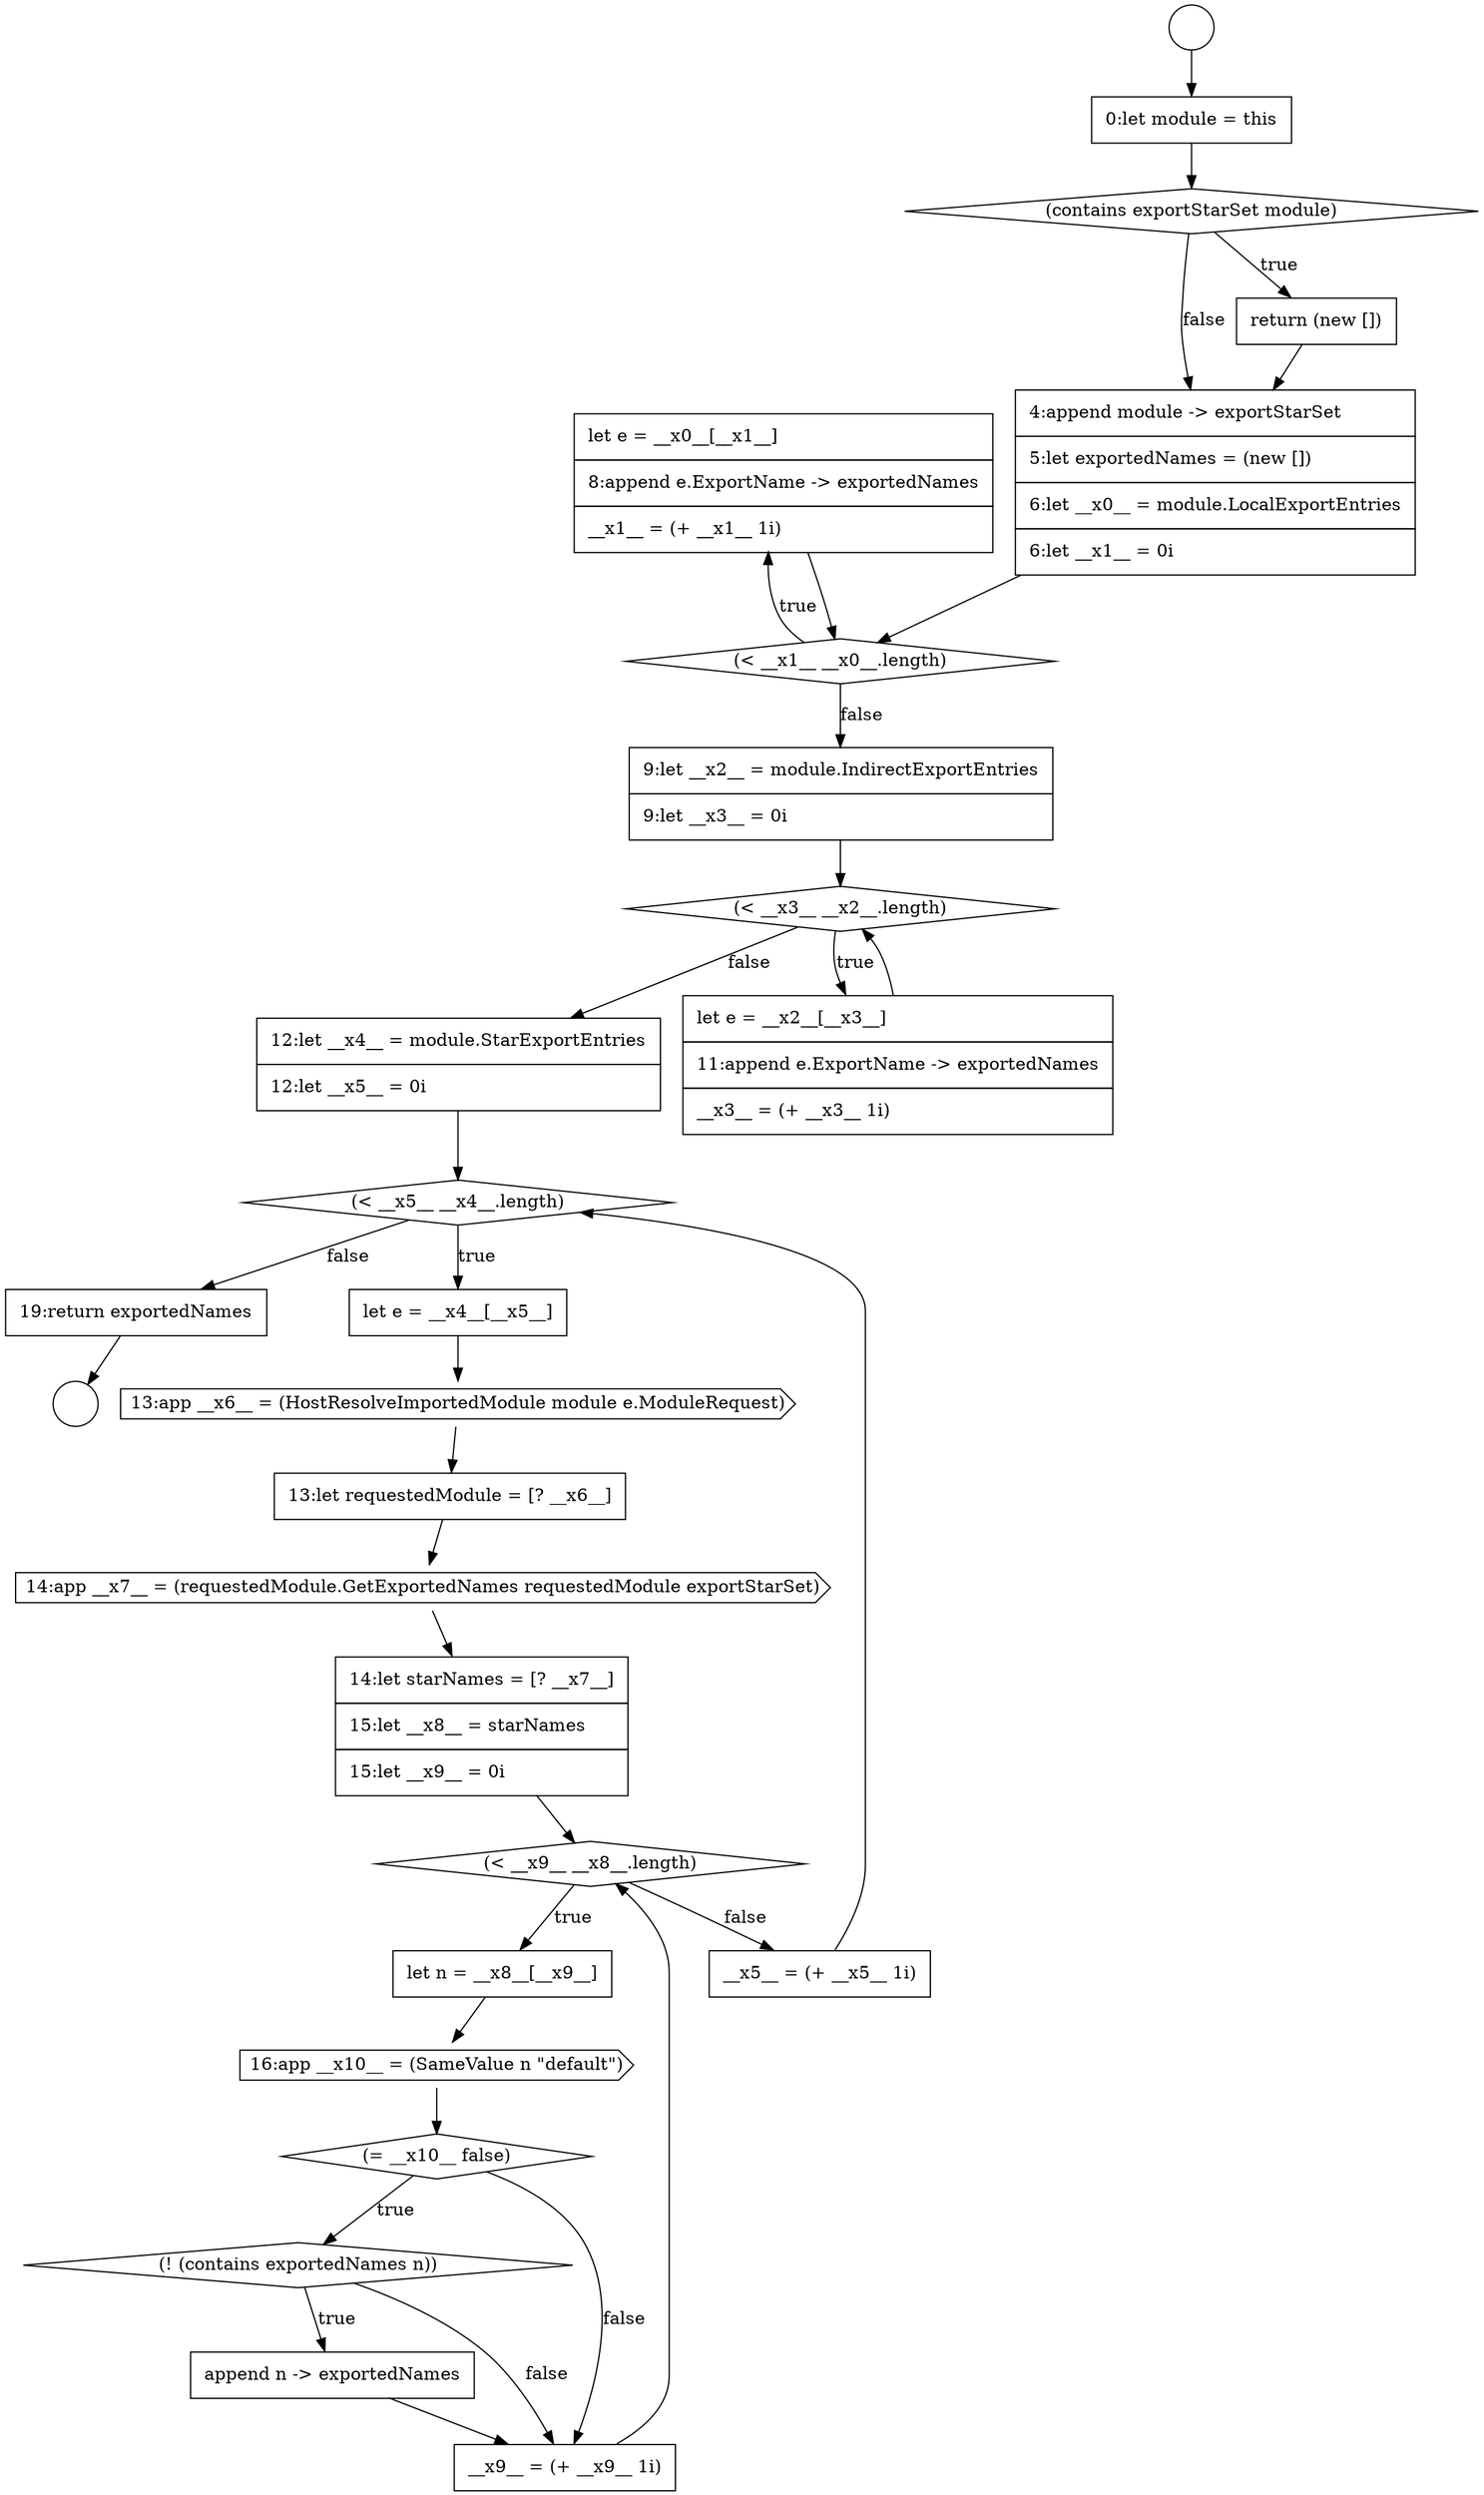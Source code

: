 digraph {
  node10331 [shape=none, margin=0, label=<<font color="black">
    <table border="0" cellborder="1" cellspacing="0" cellpadding="10">
      <tr><td align="left">let e = __x0__[__x1__]</td></tr>
      <tr><td align="left">8:append e.ExportName -&gt; exportedNames</td></tr>
      <tr><td align="left">__x1__ = (+ __x1__ 1i)</td></tr>
    </table>
  </font>> color="black" fillcolor="white" style=filled]
  node10336 [shape=diamond, label=<<font color="black">(&lt; __x5__ __x4__.length)</font>> color="black" fillcolor="white" style=filled]
  node10324 [shape=circle label=" " color="black" fillcolor="white" style=filled]
  node10350 [shape=none, margin=0, label=<<font color="black">
    <table border="0" cellborder="1" cellspacing="0" cellpadding="10">
      <tr><td align="left">19:return exportedNames</td></tr>
    </table>
  </font>> color="black" fillcolor="white" style=filled]
  node10345 [shape=diamond, label=<<font color="black">(= __x10__ false)</font>> color="black" fillcolor="white" style=filled]
  node10330 [shape=diamond, label=<<font color="black">(&lt; __x1__ __x0__.length)</font>> color="black" fillcolor="white" style=filled]
  node10335 [shape=none, margin=0, label=<<font color="black">
    <table border="0" cellborder="1" cellspacing="0" cellpadding="10">
      <tr><td align="left">12:let __x4__ = module.StarExportEntries</td></tr>
      <tr><td align="left">12:let __x5__ = 0i</td></tr>
    </table>
  </font>> color="black" fillcolor="white" style=filled]
  node10342 [shape=diamond, label=<<font color="black">(&lt; __x9__ __x8__.length)</font>> color="black" fillcolor="white" style=filled]
  node10327 [shape=diamond, label=<<font color="black">(contains exportStarSet module)</font>> color="black" fillcolor="white" style=filled]
  node10348 [shape=none, margin=0, label=<<font color="black">
    <table border="0" cellborder="1" cellspacing="0" cellpadding="10">
      <tr><td align="left">__x9__ = (+ __x9__ 1i)</td></tr>
    </table>
  </font>> color="black" fillcolor="white" style=filled]
  node10339 [shape=none, margin=0, label=<<font color="black">
    <table border="0" cellborder="1" cellspacing="0" cellpadding="10">
      <tr><td align="left">13:let requestedModule = [? __x6__]</td></tr>
    </table>
  </font>> color="black" fillcolor="white" style=filled]
  node10333 [shape=diamond, label=<<font color="black">(&lt; __x3__ __x2__.length)</font>> color="black" fillcolor="white" style=filled]
  node10325 [shape=circle label=" " color="black" fillcolor="white" style=filled]
  node10340 [shape=cds, label=<<font color="black">14:app __x7__ = (requestedModule.GetExportedNames requestedModule exportStarSet)</font>> color="black" fillcolor="white" style=filled]
  node10344 [shape=cds, label=<<font color="black">16:app __x10__ = (SameValue n &quot;default&quot;)</font>> color="black" fillcolor="white" style=filled]
  node10346 [shape=diamond, label=<<font color="black">(! (contains exportedNames n))</font>> color="black" fillcolor="white" style=filled]
  node10341 [shape=none, margin=0, label=<<font color="black">
    <table border="0" cellborder="1" cellspacing="0" cellpadding="10">
      <tr><td align="left">14:let starNames = [? __x7__]</td></tr>
      <tr><td align="left">15:let __x8__ = starNames</td></tr>
      <tr><td align="left">15:let __x9__ = 0i</td></tr>
    </table>
  </font>> color="black" fillcolor="white" style=filled]
  node10326 [shape=none, margin=0, label=<<font color="black">
    <table border="0" cellborder="1" cellspacing="0" cellpadding="10">
      <tr><td align="left">0:let module = this</td></tr>
    </table>
  </font>> color="black" fillcolor="white" style=filled]
  node10337 [shape=none, margin=0, label=<<font color="black">
    <table border="0" cellborder="1" cellspacing="0" cellpadding="10">
      <tr><td align="left">let e = __x4__[__x5__]</td></tr>
    </table>
  </font>> color="black" fillcolor="white" style=filled]
  node10349 [shape=none, margin=0, label=<<font color="black">
    <table border="0" cellborder="1" cellspacing="0" cellpadding="10">
      <tr><td align="left">__x5__ = (+ __x5__ 1i)</td></tr>
    </table>
  </font>> color="black" fillcolor="white" style=filled]
  node10338 [shape=cds, label=<<font color="black">13:app __x6__ = (HostResolveImportedModule module e.ModuleRequest)</font>> color="black" fillcolor="white" style=filled]
  node10334 [shape=none, margin=0, label=<<font color="black">
    <table border="0" cellborder="1" cellspacing="0" cellpadding="10">
      <tr><td align="left">let e = __x2__[__x3__]</td></tr>
      <tr><td align="left">11:append e.ExportName -&gt; exportedNames</td></tr>
      <tr><td align="left">__x3__ = (+ __x3__ 1i)</td></tr>
    </table>
  </font>> color="black" fillcolor="white" style=filled]
  node10329 [shape=none, margin=0, label=<<font color="black">
    <table border="0" cellborder="1" cellspacing="0" cellpadding="10">
      <tr><td align="left">4:append module -&gt; exportStarSet</td></tr>
      <tr><td align="left">5:let exportedNames = (new [])</td></tr>
      <tr><td align="left">6:let __x0__ = module.LocalExportEntries</td></tr>
      <tr><td align="left">6:let __x1__ = 0i</td></tr>
    </table>
  </font>> color="black" fillcolor="white" style=filled]
  node10328 [shape=none, margin=0, label=<<font color="black">
    <table border="0" cellborder="1" cellspacing="0" cellpadding="10">
      <tr><td align="left">return (new [])</td></tr>
    </table>
  </font>> color="black" fillcolor="white" style=filled]
  node10343 [shape=none, margin=0, label=<<font color="black">
    <table border="0" cellborder="1" cellspacing="0" cellpadding="10">
      <tr><td align="left">let n = __x8__[__x9__]</td></tr>
    </table>
  </font>> color="black" fillcolor="white" style=filled]
  node10332 [shape=none, margin=0, label=<<font color="black">
    <table border="0" cellborder="1" cellspacing="0" cellpadding="10">
      <tr><td align="left">9:let __x2__ = module.IndirectExportEntries</td></tr>
      <tr><td align="left">9:let __x3__ = 0i</td></tr>
    </table>
  </font>> color="black" fillcolor="white" style=filled]
  node10347 [shape=none, margin=0, label=<<font color="black">
    <table border="0" cellborder="1" cellspacing="0" cellpadding="10">
      <tr><td align="left">append n -&gt; exportedNames</td></tr>
    </table>
  </font>> color="black" fillcolor="white" style=filled]
  node10350 -> node10325 [ color="black"]
  node10326 -> node10327 [ color="black"]
  node10336 -> node10337 [label=<<font color="black">true</font>> color="black"]
  node10336 -> node10350 [label=<<font color="black">false</font>> color="black"]
  node10331 -> node10330 [ color="black"]
  node10339 -> node10340 [ color="black"]
  node10347 -> node10348 [ color="black"]
  node10337 -> node10338 [ color="black"]
  node10327 -> node10328 [label=<<font color="black">true</font>> color="black"]
  node10327 -> node10329 [label=<<font color="black">false</font>> color="black"]
  node10343 -> node10344 [ color="black"]
  node10342 -> node10343 [label=<<font color="black">true</font>> color="black"]
  node10342 -> node10349 [label=<<font color="black">false</font>> color="black"]
  node10345 -> node10346 [label=<<font color="black">true</font>> color="black"]
  node10345 -> node10348 [label=<<font color="black">false</font>> color="black"]
  node10344 -> node10345 [ color="black"]
  node10329 -> node10330 [ color="black"]
  node10332 -> node10333 [ color="black"]
  node10335 -> node10336 [ color="black"]
  node10334 -> node10333 [ color="black"]
  node10324 -> node10326 [ color="black"]
  node10328 -> node10329 [ color="black"]
  node10340 -> node10341 [ color="black"]
  node10341 -> node10342 [ color="black"]
  node10348 -> node10342 [ color="black"]
  node10338 -> node10339 [ color="black"]
  node10330 -> node10331 [label=<<font color="black">true</font>> color="black"]
  node10330 -> node10332 [label=<<font color="black">false</font>> color="black"]
  node10346 -> node10347 [label=<<font color="black">true</font>> color="black"]
  node10346 -> node10348 [label=<<font color="black">false</font>> color="black"]
  node10333 -> node10334 [label=<<font color="black">true</font>> color="black"]
  node10333 -> node10335 [label=<<font color="black">false</font>> color="black"]
  node10349 -> node10336 [ color="black"]
}
